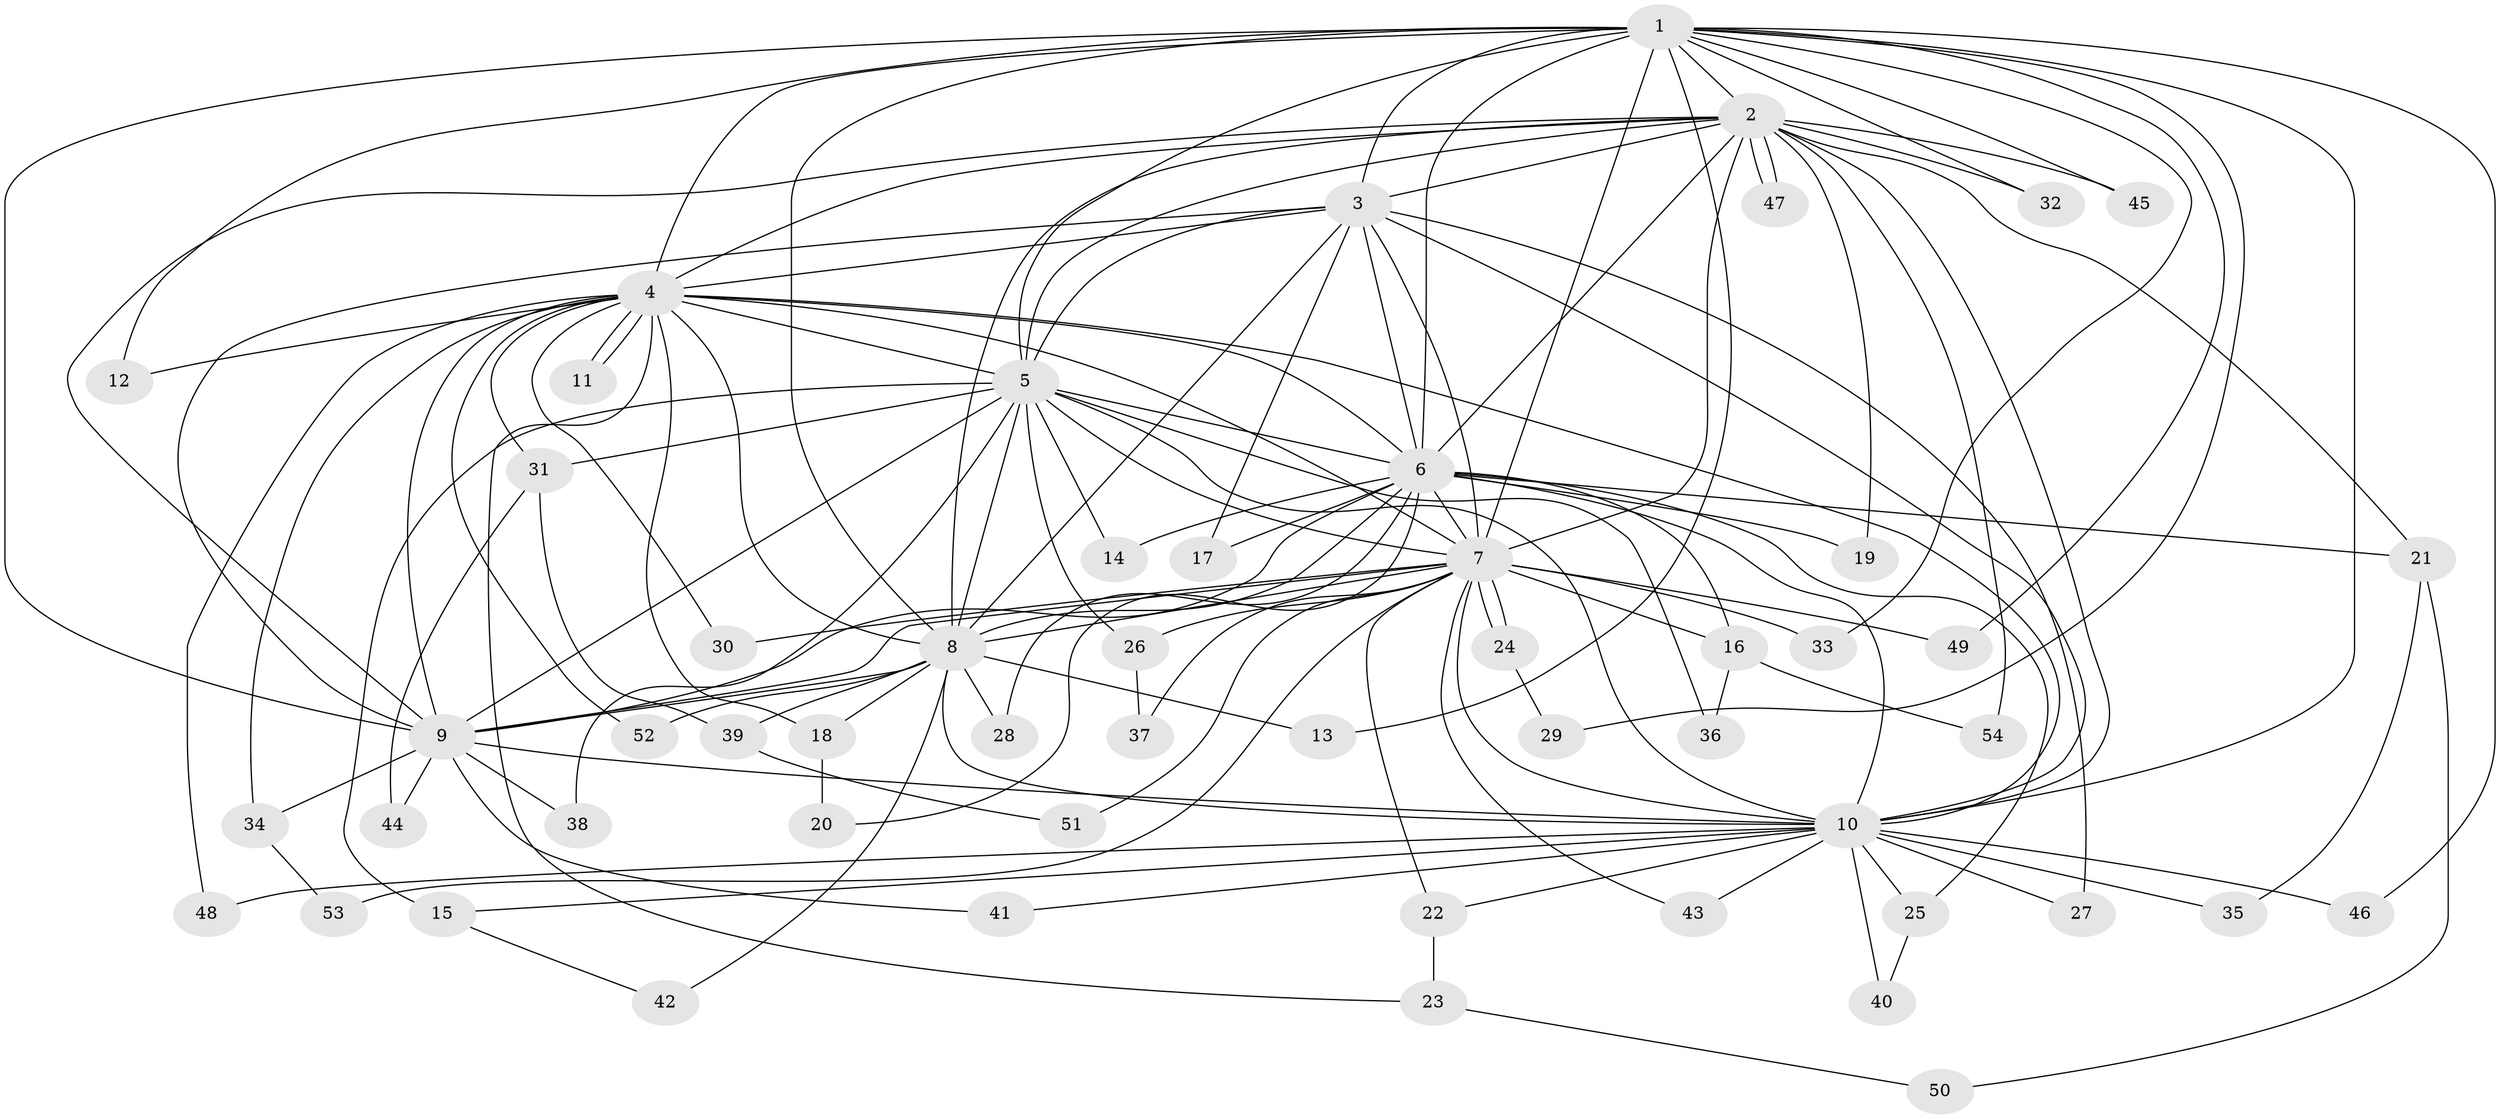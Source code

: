 // coarse degree distribution, {13: 0.02631578947368421, 18: 0.02631578947368421, 8: 0.02631578947368421, 17: 0.05263157894736842, 12: 0.05263157894736842, 14: 0.02631578947368421, 2: 0.5789473684210527, 3: 0.15789473684210525, 1: 0.02631578947368421, 4: 0.02631578947368421}
// Generated by graph-tools (version 1.1) at 2025/51/02/27/25 19:51:45]
// undirected, 54 vertices, 133 edges
graph export_dot {
graph [start="1"]
  node [color=gray90,style=filled];
  1;
  2;
  3;
  4;
  5;
  6;
  7;
  8;
  9;
  10;
  11;
  12;
  13;
  14;
  15;
  16;
  17;
  18;
  19;
  20;
  21;
  22;
  23;
  24;
  25;
  26;
  27;
  28;
  29;
  30;
  31;
  32;
  33;
  34;
  35;
  36;
  37;
  38;
  39;
  40;
  41;
  42;
  43;
  44;
  45;
  46;
  47;
  48;
  49;
  50;
  51;
  52;
  53;
  54;
  1 -- 2;
  1 -- 3;
  1 -- 4;
  1 -- 5;
  1 -- 6;
  1 -- 7;
  1 -- 8;
  1 -- 9;
  1 -- 10;
  1 -- 12;
  1 -- 13;
  1 -- 29;
  1 -- 32;
  1 -- 33;
  1 -- 45;
  1 -- 46;
  1 -- 49;
  2 -- 3;
  2 -- 4;
  2 -- 5;
  2 -- 6;
  2 -- 7;
  2 -- 8;
  2 -- 9;
  2 -- 10;
  2 -- 19;
  2 -- 21;
  2 -- 32;
  2 -- 45;
  2 -- 47;
  2 -- 47;
  2 -- 54;
  3 -- 4;
  3 -- 5;
  3 -- 6;
  3 -- 7;
  3 -- 8;
  3 -- 9;
  3 -- 10;
  3 -- 17;
  3 -- 27;
  4 -- 5;
  4 -- 6;
  4 -- 7;
  4 -- 8;
  4 -- 9;
  4 -- 10;
  4 -- 11;
  4 -- 11;
  4 -- 12;
  4 -- 18;
  4 -- 23;
  4 -- 30;
  4 -- 31;
  4 -- 34;
  4 -- 48;
  4 -- 52;
  5 -- 6;
  5 -- 7;
  5 -- 8;
  5 -- 9;
  5 -- 10;
  5 -- 14;
  5 -- 15;
  5 -- 26;
  5 -- 31;
  5 -- 36;
  5 -- 38;
  6 -- 7;
  6 -- 8;
  6 -- 9;
  6 -- 10;
  6 -- 14;
  6 -- 16;
  6 -- 17;
  6 -- 19;
  6 -- 20;
  6 -- 21;
  6 -- 25;
  6 -- 28;
  7 -- 8;
  7 -- 9;
  7 -- 10;
  7 -- 16;
  7 -- 22;
  7 -- 24;
  7 -- 24;
  7 -- 26;
  7 -- 30;
  7 -- 33;
  7 -- 37;
  7 -- 43;
  7 -- 49;
  7 -- 51;
  7 -- 53;
  8 -- 9;
  8 -- 10;
  8 -- 13;
  8 -- 18;
  8 -- 28;
  8 -- 39;
  8 -- 42;
  8 -- 52;
  9 -- 10;
  9 -- 34;
  9 -- 38;
  9 -- 41;
  9 -- 44;
  10 -- 15;
  10 -- 22;
  10 -- 25;
  10 -- 27;
  10 -- 35;
  10 -- 40;
  10 -- 41;
  10 -- 43;
  10 -- 46;
  10 -- 48;
  15 -- 42;
  16 -- 36;
  16 -- 54;
  18 -- 20;
  21 -- 35;
  21 -- 50;
  22 -- 23;
  23 -- 50;
  24 -- 29;
  25 -- 40;
  26 -- 37;
  31 -- 39;
  31 -- 44;
  34 -- 53;
  39 -- 51;
}
